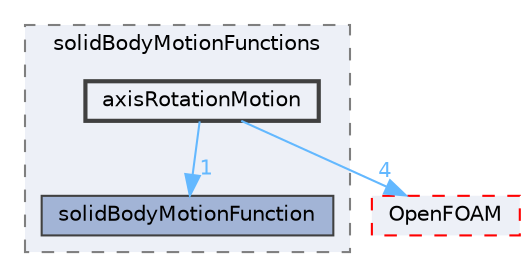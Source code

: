 digraph "src/dynamicMesh/motionSolvers/displacement/solidBody/solidBodyMotionFunctions/axisRotationMotion"
{
 // LATEX_PDF_SIZE
  bgcolor="transparent";
  edge [fontname=Helvetica,fontsize=10,labelfontname=Helvetica,labelfontsize=10];
  node [fontname=Helvetica,fontsize=10,shape=box,height=0.2,width=0.4];
  compound=true
  subgraph clusterdir_17918cf578b0e3a881db7ca0eb350e2a {
    graph [ bgcolor="#edf0f7", pencolor="grey50", label="solidBodyMotionFunctions", fontname=Helvetica,fontsize=10 style="filled,dashed", URL="dir_17918cf578b0e3a881db7ca0eb350e2a.html",tooltip=""]
  dir_70d60a22e37084e58575aa2cdaed0808 [label="solidBodyMotionFunction", fillcolor="#a2b4d6", color="grey25", style="filled", URL="dir_70d60a22e37084e58575aa2cdaed0808.html",tooltip=""];
  dir_0ba265da3d4d0266be6aeac98a7098ad [label="axisRotationMotion", fillcolor="#edf0f7", color="grey25", style="filled,bold", URL="dir_0ba265da3d4d0266be6aeac98a7098ad.html",tooltip=""];
  }
  dir_c5473ff19b20e6ec4dfe5c310b3778a8 [label="OpenFOAM", fillcolor="#edf0f7", color="red", style="filled,dashed", URL="dir_c5473ff19b20e6ec4dfe5c310b3778a8.html",tooltip=""];
  dir_0ba265da3d4d0266be6aeac98a7098ad->dir_70d60a22e37084e58575aa2cdaed0808 [headlabel="1", labeldistance=1.5 headhref="dir_000178_003624.html" href="dir_000178_003624.html" color="steelblue1" fontcolor="steelblue1"];
  dir_0ba265da3d4d0266be6aeac98a7098ad->dir_c5473ff19b20e6ec4dfe5c310b3778a8 [headlabel="4", labeldistance=1.5 headhref="dir_000178_002695.html" href="dir_000178_002695.html" color="steelblue1" fontcolor="steelblue1"];
}
